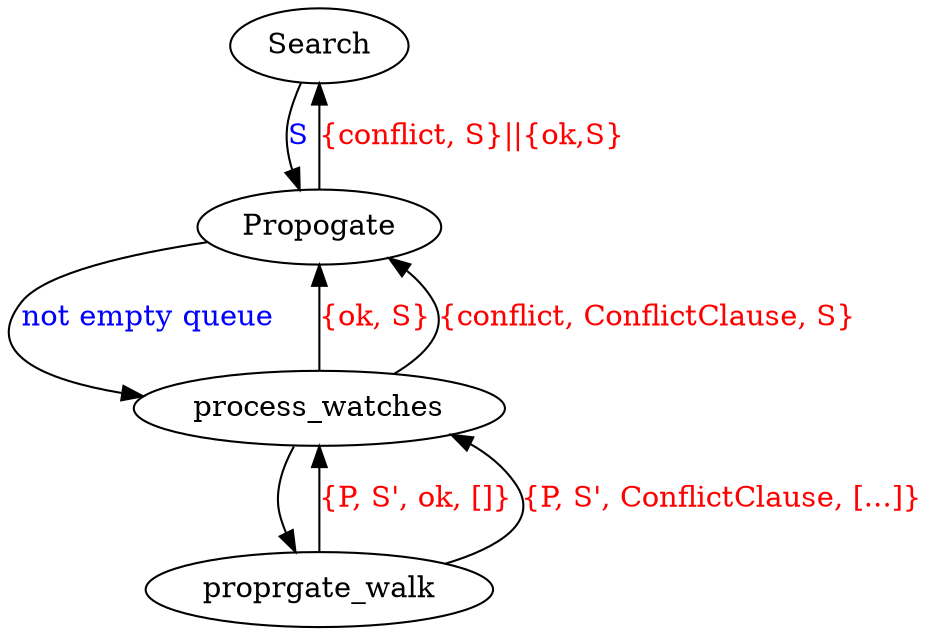 digraph hello {

search [label="Search"]
propogate [label="Propogate"]
process_watches[label="process_watches"]
propogate_walk[label="proprgate_walk"]

search->propogate [label="S", fontcolor=blue]
search->propogate [label="{conflict, S}||{ok,S}", dir=back, fontcolor=red]
propogate->process_watches[label="not empty queue" fontcolor=blue]
propogate->process_watches[label="{ok, S}", dir=back, fontcolor=red]
propogate->process_watches[label="{conflict, ConflictClause, S}", dir=back, fontcolor=red]
process_watches-> propogate_walk
process_watches->propogate_walk[label="{P, S', ok, []}", dir=back, fontcolor=red]
process_watches->propogate_walk[label="{P, S', ConflictClause, [...]}", dir=back, fontcolor=red]

}
